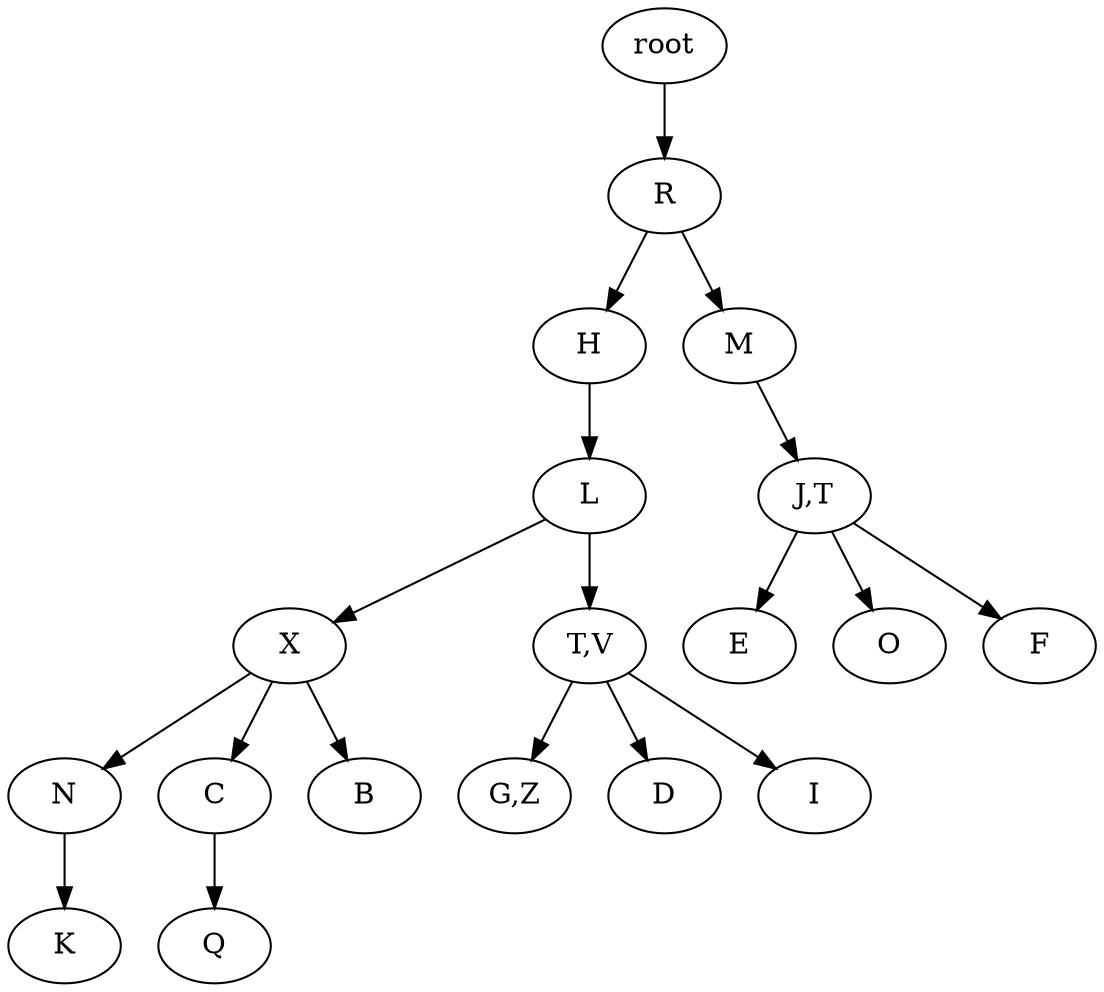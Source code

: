 strict digraph G {
	graph [name=G];
	0	 [label=root];
	1	 [label=R];
	0 -> 1;
	2	 [label=H];
	1 -> 2;
	3	 [label=M];
	1 -> 3;
	4	 [label=L];
	2 -> 4;
	8	 [label="J,T"];
	3 -> 8;
	6	 [label=X];
	4 -> 6;
	7	 [label="T,V"];
	4 -> 7;
	15	 [label=E];
	8 -> 15;
	16	 [label=O];
	8 -> 16;
	17	 [label=F];
	8 -> 17;
	9	 [label=N];
	6 -> 9;
	10	 [label=C];
	6 -> 10;
	11	 [label=B];
	6 -> 11;
	12	 [label="G,Z"];
	7 -> 12;
	13	 [label=D];
	7 -> 13;
	14	 [label=I];
	7 -> 14;
	18	 [label=K];
	9 -> 18;
	19	 [label=Q];
	10 -> 19;
}
